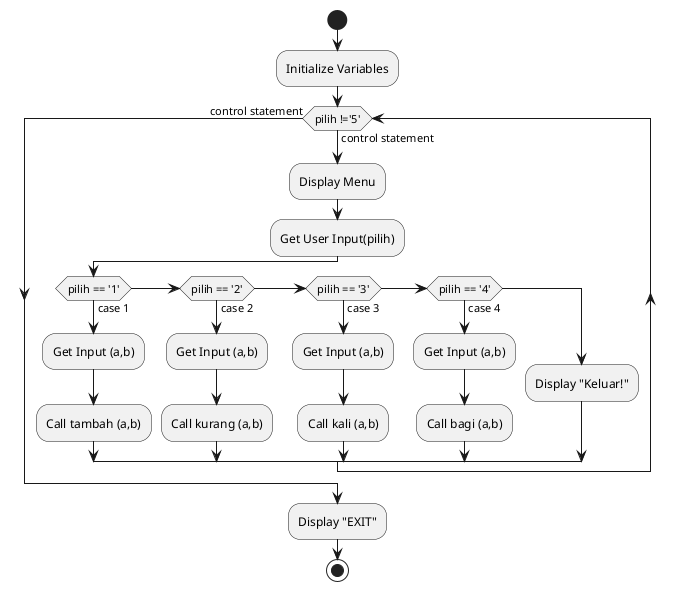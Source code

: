 @startuml pert5
start
:Initialize Variables;
while (pilih !='5') is (control statement)
        :Display Menu;
        :Get User Input(pilih);
        if (pilih == '1') then (case 1)
                :Get Input (a,b);
                :Call tambah (a,b);
        else if (pilih == '2') then (case 2)
                :Get Input (a,b);
                :Call kurang (a,b);
        else if (pilih == '3') then (case 3)
                :Get Input (a,b);
                :Call kali (a,b);
        else if (pilih == '4') then (case 4)
                :Get Input (a,b);
                :Call bagi (a,b);
        else
                :Display "Keluar!";
        endif
endwhile (control statement)
:Display "EXIT";
stop

@enduml